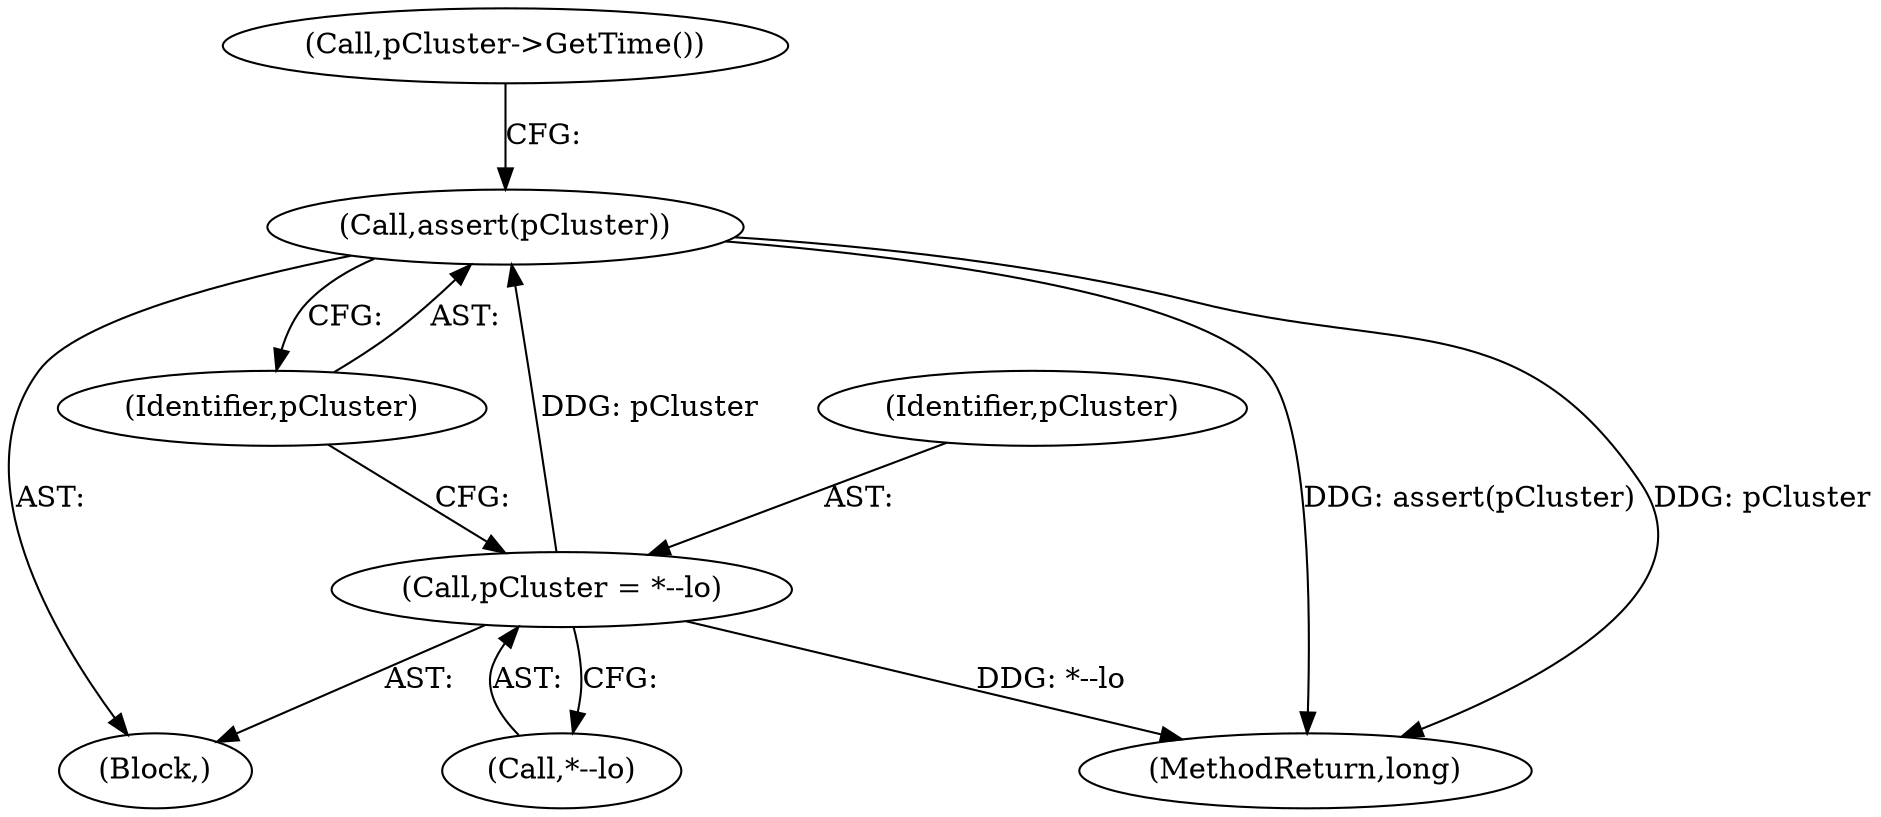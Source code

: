 digraph "0_Android_cc274e2abe8b2a6698a5c47d8aa4bb45f1f9538d_61@API" {
"1000251" [label="(Call,assert(pCluster))"];
"1000246" [label="(Call,pCluster = *--lo)"];
"1000246" [label="(Call,pCluster = *--lo)"];
"1000255" [label="(Call,pCluster->GetTime())"];
"1000247" [label="(Identifier,pCluster)"];
"1000106" [label="(Block,)"];
"1000251" [label="(Call,assert(pCluster))"];
"1000252" [label="(Identifier,pCluster)"];
"1000306" [label="(MethodReturn,long)"];
"1000248" [label="(Call,*--lo)"];
"1000251" -> "1000106"  [label="AST: "];
"1000251" -> "1000252"  [label="CFG: "];
"1000252" -> "1000251"  [label="AST: "];
"1000255" -> "1000251"  [label="CFG: "];
"1000251" -> "1000306"  [label="DDG: assert(pCluster)"];
"1000251" -> "1000306"  [label="DDG: pCluster"];
"1000246" -> "1000251"  [label="DDG: pCluster"];
"1000246" -> "1000106"  [label="AST: "];
"1000246" -> "1000248"  [label="CFG: "];
"1000247" -> "1000246"  [label="AST: "];
"1000248" -> "1000246"  [label="AST: "];
"1000252" -> "1000246"  [label="CFG: "];
"1000246" -> "1000306"  [label="DDG: *--lo"];
}
